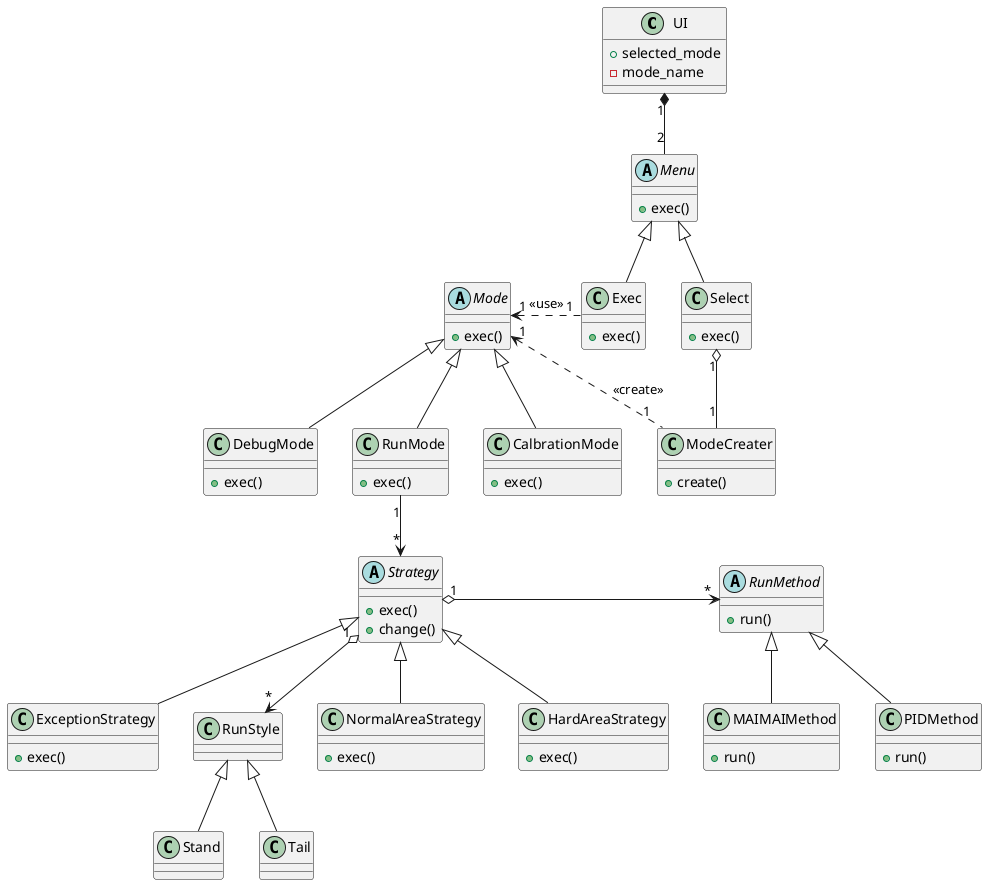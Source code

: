 @startuml{class.png}

top to bottom direction

' クラス図でイメージ出来ない人用スケルトンコード javaっぽい？
' ---- データ代入は等式からアクセサになる
' UI ui = new UI()
' Select select = new Select()
' ui.mode_name = select.exec()
' mode = ModeCreater.create(ui.mode_name)
' mode.exec()
'
' public interface Mode { void exec() }
' public class DebugMode implements Mode {}
' public class CalbrationMode implements Mode {}
' public class RunMode implements Mode {}

class UI {
  +selected_mode
  -mode_name
}

abstract Menu {
  +exec()
}

class Select {
  +exec()
}

class Exec {
  +exec()
}

class ModeCreater {
  +create()
}

abstract Mode {
  +exec()
}

class DebugMode {
  +exec()
}

class RunMode {
  +exec()
}

class CalbrationMode {
  +exec()
}

UI "1" *-- "2" Menu
Menu <|-- Select
Menu <|-- Exec
Select "1" o-- "1" ModeCreater
ModeCreater "1" .left.> "1" Mode : <<create>>
Exec "1" .left.> "1" Mode : <<use>>
Mode <|-- RunMode
Mode <|-- DebugMode
Mode <|-- CalbrationMode

abstract Strategy {
  +exec()
  +change()
}

class NormalAreaStrategy {
  +exec()
}

class HardAreaStrategy {
  +exec()
}

class ExceptionStrategy {
  +exec()
}

RunMode "1" --> "*" Strategy
Strategy <|-- NormalAreaStrategy
Strategy <|-- HardAreaStrategy
Strategy <|-- ExceptionStrategy

abstract RunMethod {
  +run()
}

class MAIMAIMethod {
  +run()
}

class PIDMethod {
  +run()
}

Strategy "1" o-right-> "*" RunMethod
RunMethod <|-- MAIMAIMethod
RunMethod <|-- PIDMethod

Strategy "1" o-down-> "*" RunStyle
RunStyle <|-- Stand
RunStyle <|-- Tail

@enduml
